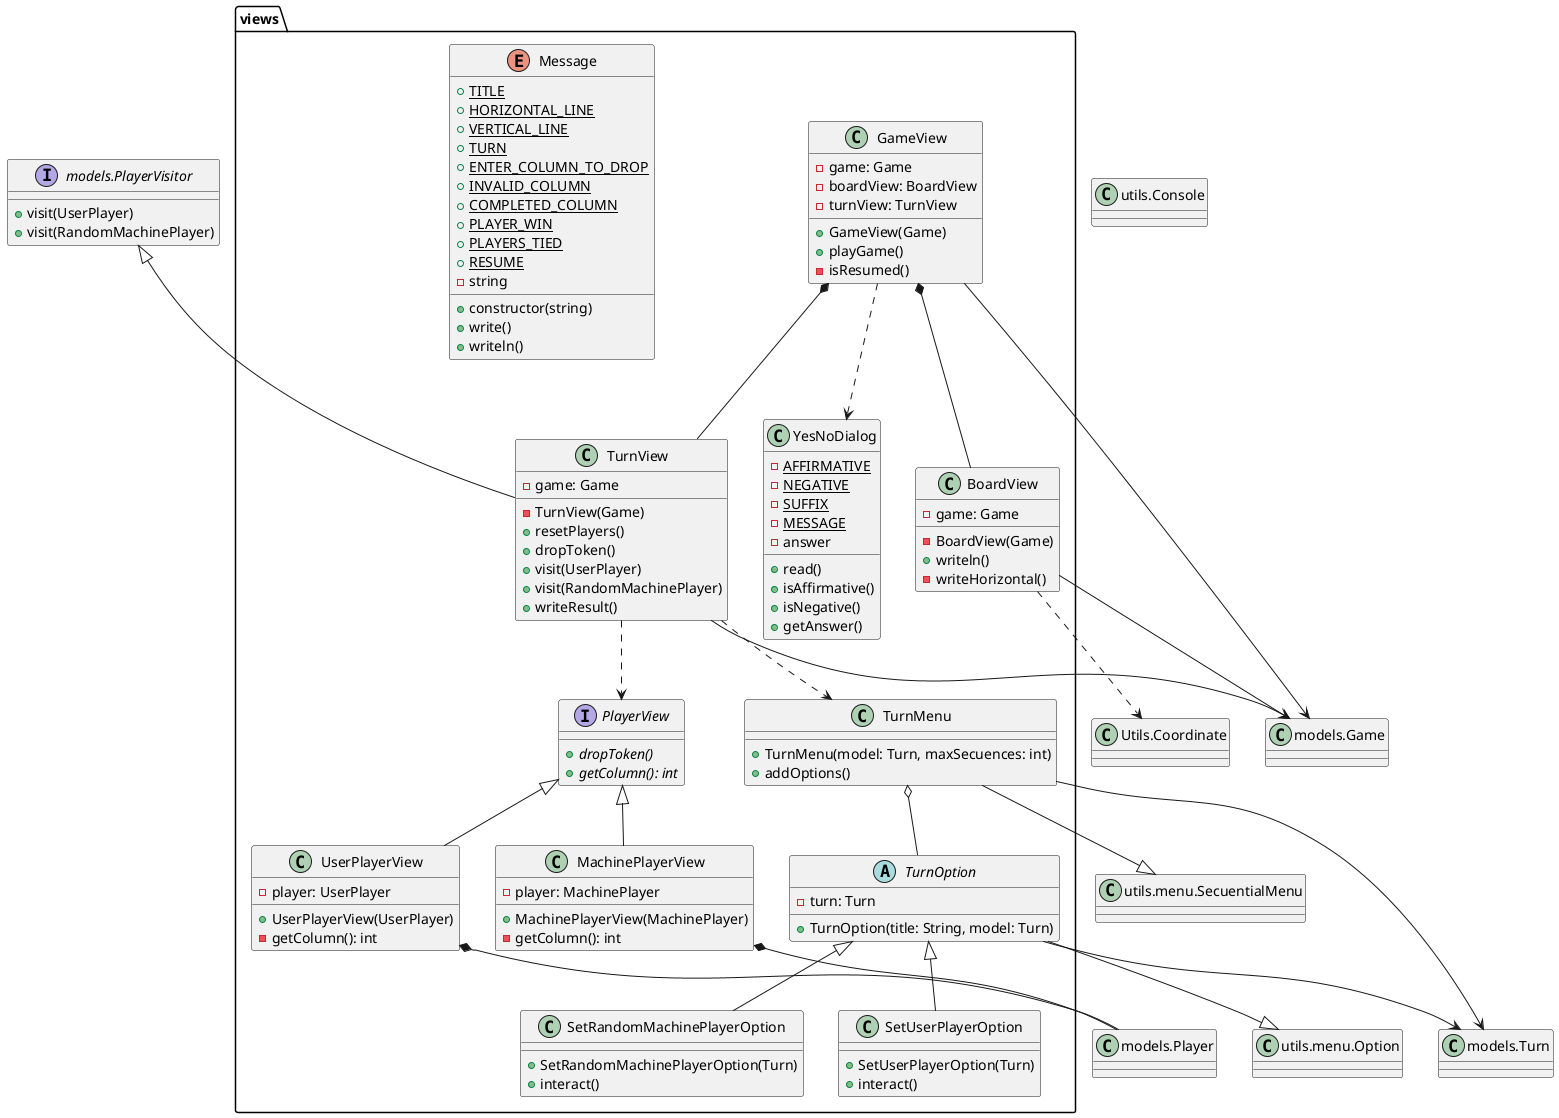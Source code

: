 @startuml views

class views.GameView
class views.BoardView
class views.TurnView
interface views.PlayerView
class views.MachinePlayerView
class views.UserPlayerView
class views.TurnMenu
abstract class views.TurnOption
class views.SetRandomMachinePlayerOption
class views.SetUserPlayerOption
enum views.Message
class views.YesNoDialog

GameView *-- TurnView
GameView *-- BoardView
TurnView ..> PlayerView
PlayerView <|-- UserPlayerView
PlayerView <|-- MachinePlayerView
TurnOption <|-- SetRandomMachinePlayerOption
TurnOption <|-- SetUserPlayerOption

TurnView ..> TurnMenu
GameView ..> YesNoDialog
TurnMenu o-- TurnOption


class Option as "utils.menu.Option"
class SecuentialMenu as "utils.menu.SecuentialMenu"
class Game as "models.Game"
class Turn as "models.Turn"
class Coordinate as "Utils.Coordinate"
class Console as "utils.Console"
class Player as "models.Player"
interface PlayerVisitor as "models.PlayerVisitor"

TurnOption --|> Option
TurnMenu --|> SecuentialMenu
BoardView --> Game
BoardView ..> Coordinate
GameView --> Game
MachinePlayerView *-- Player
UserPlayerView *-- Player
TurnView --> Game
TurnMenu --> Turn
TurnOption --> Turn
PlayerVisitor <|-- TurnView


GameView : -game: Game
GameView : -boardView: BoardView
GameView : -turnView: TurnView
GameView : +GameView(Game)
GameView : +playGame()
GameView : -isResumed()

TurnView : -game: Game
TurnView : -TurnView(Game)
TurnView : +resetPlayers()
TurnView : +dropToken()
TurnView : +visit(UserPlayer)
TurnView : +visit(RandomMachinePlayer)
TurnView : +writeResult()

BoardView : -game: Game
BoardView : -BoardView(Game)
BoardView : +writeln()
BoardView : -writeHorizontal()

PlayerView : +{abstract}dropToken()
PlayerView : +{abstract}getColumn(): int

MachinePlayerView : -player: MachinePlayer
MachinePlayerView : +MachinePlayerView(MachinePlayer)
MachinePlayerView : -getColumn(): int

UserPlayerView : -player: UserPlayer
UserPlayerView : +UserPlayerView(UserPlayer)
UserPlayerView : -getColumn(): int

PlayerVisitor : +visit(UserPlayer)
PlayerVisitor : +visit(RandomMachinePlayer)

Message : {static} +TITLE
Message : {static} +HORIZONTAL_LINE
Message : {static} +VERTICAL_LINE
Message : {static} +TURN
Message : {static} +ENTER_COLUMN_TO_DROP
Message : {static} +INVALID_COLUMN
Message : {static} +COMPLETED_COLUMN
Message : {static} +PLAYER_WIN
Message : {static} +PLAYERS_TIED
Message : {static} +RESUME
Message : -string
Message : +constructor(string)
Message : +write()
Message : +writeln()


YesNoDialog : {static} -AFFIRMATIVE
YesNoDialog : {static} -NEGATIVE
YesNoDialog : {static} -SUFFIX
YesNoDialog : {static} -MESSAGE
YesNoDialog : -answer
YesNoDialog : +read()
YesNoDialog : +isAffirmative()
YesNoDialog : +isNegative()
YesNoDialog : +getAnswer()

TurnMenu : +TurnMenu(model: Turn, maxSecuences: int)
TurnMenu : +addOptions()

TurnOption : -turn: Turn
TurnOption : +TurnOption(title: String, model: Turn)

SetRandomMachinePlayerOption : +SetRandomMachinePlayerOption(Turn)
SetRandomMachinePlayerOption : +interact()

SetUserPlayerOption : +SetUserPlayerOption(Turn)
SetUserPlayerOption : +interact()


@enduml